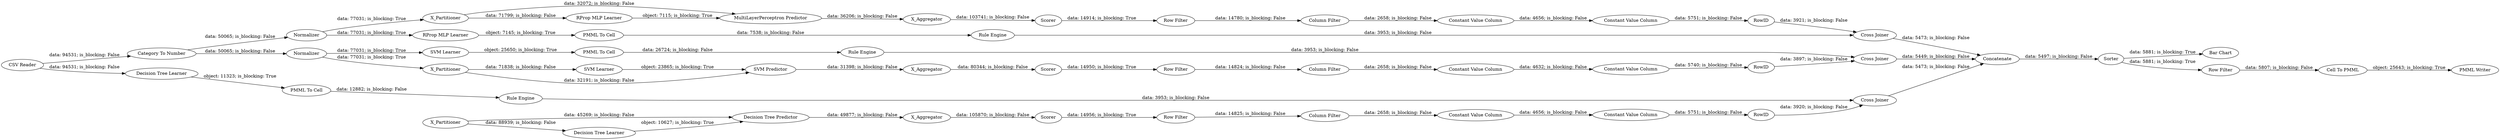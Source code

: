 digraph {
	"-968129179657957449_39" [label=Scorer]
	"-4771707933311320712_41" [label=Scorer]
	"5936995579961380165_33" [label="SVM Learner"]
	"5739428984595429547_293" [label=RowID]
	"-8998581198948376456_58" [label="Category To Number"]
	"-4968182895099650570_292" [label="Constant Value Column"]
	"-4968182895099650570_9" [label="Row Filter"]
	"5936995579961380165_34" [label="PMML To Cell"]
	"-4771707933311320712_31" [label="SVM Learner"]
	"-6611946326094255111_34" [label="Rule Engine"]
	"5490587298082490630_292" [label="Constant Value Column"]
	"5739428984595429547_9" [label="Row Filter"]
	"7181138854488270915_34" [label="Rule Engine"]
	"-4968182895099650570_293" [label=RowID]
	"5316419259339135300_7" [label=X_Aggregator]
	"-4771707933311320712_7" [label=X_Aggregator]
	"-968129179657957449_7" [label=X_Aggregator]
	"-6611946326094255111_28" [label="PMML To Cell"]
	"-4968182895099650570_290" [label="Constant Value Column"]
	"5316419259339135300_32" [label="MultiLayerPerceptron Predictor"]
	"-4771707933311320712_39" [label="Cross Joiner"]
	"5316419259339135300_31" [label="RProp MLP Learner"]
	"5490587298082490630_293" [label=RowID]
	"-8998581198948376456_60" [label=Concatenate]
	"-8998581198948376456_59" [label="Bar Chart"]
	"-968129179657957449_32" [label="Decision Tree Predictor"]
	"5316419259339135300_40" [label=Scorer]
	"-4771707933311320712_2" [label=X_Partitioner]
	"5936995579961380165_35" [label="Rule Engine"]
	"-8998581198948376456_52" [label=Sorter]
	"7181138854488270915_22" [label="PMML To Cell"]
	"5490587298082490630_294" [label="Column Filter"]
	"5316419259339135300_38" [label="Cross Joiner"]
	"-8998581198948376456_54" [label="Cell To PMML"]
	"-8998581198948376456_62" [label="CSV Reader"]
	"-8998581198948376456_53" [label="Row Filter"]
	"5316419259339135300_2" [label=X_Partitioner]
	"5490587298082490630_290" [label="Constant Value Column"]
	"-968129179657957449_31" [label="Decision Tree Learner"]
	"-4771707933311320712_32" [label="SVM Predictor"]
	"-4968182895099650570_294" [label="Column Filter"]
	"-968129179657957449_38" [label="Cross Joiner"]
	"-8998581198948376456_63" [label="PMML Writer"]
	"5490587298082490630_9" [label="Row Filter"]
	"5316419259339135300_39" [label=Normalizer]
	"5739428984595429547_294" [label="Column Filter"]
	"-6611946326094255111_33" [label="Decision Tree Learner"]
	"7181138854488270915_35" [label="RProp MLP Learner"]
	"-4771707933311320712_40" [label=Normalizer]
	"5739428984595429547_292" [label="Constant Value Column"]
	"5739428984595429547_290" [label="Constant Value Column"]
	"-968129179657957449_2" [label=X_Partitioner]
	"-4968182895099650570_294" -> "-4968182895099650570_290" [label="data: 2658; is_blocking: False"]
	"5490587298082490630_9" -> "5490587298082490630_294" [label="data: 14825; is_blocking: False"]
	"5316419259339135300_2" -> "5316419259339135300_31" [label="data: 71799; is_blocking: False"]
	"-8998581198948376456_62" -> "-6611946326094255111_33" [label="data: 94531; is_blocking: False"]
	"7181138854488270915_34" -> "5316419259339135300_38" [label="data: 3953; is_blocking: False"]
	"5316419259339135300_7" -> "5316419259339135300_40" [label="data: 103741; is_blocking: False"]
	"5936995579961380165_35" -> "-4771707933311320712_39" [label="data: 3953; is_blocking: False"]
	"-4771707933311320712_31" -> "-4771707933311320712_32" [label="object: 23865; is_blocking: True"]
	"-8998581198948376456_53" -> "-8998581198948376456_54" [label="data: 5807; is_blocking: False"]
	"-968129179657957449_32" -> "-968129179657957449_7" [label="data: 49877; is_blocking: False"]
	"7181138854488270915_22" -> "7181138854488270915_34" [label="data: 7538; is_blocking: False"]
	"-8998581198948376456_54" -> "-8998581198948376456_63" [label="object: 25643; is_blocking: True"]
	"-4771707933311320712_2" -> "-4771707933311320712_32" [label="data: 32191; is_blocking: False"]
	"5316419259339135300_40" -> "-4968182895099650570_9" [label="data: 14914; is_blocking: True"]
	"-4968182895099650570_293" -> "5316419259339135300_38" [label="data: 3921; is_blocking: False"]
	"5936995579961380165_33" -> "5936995579961380165_34" [label="object: 25650; is_blocking: True"]
	"-968129179657957449_2" -> "-968129179657957449_32" [label="data: 45269; is_blocking: False"]
	"5739428984595429547_292" -> "5739428984595429547_293" [label="data: 5740; is_blocking: False"]
	"-968129179657957449_2" -> "-968129179657957449_31" [label="data: 88939; is_blocking: False"]
	"-968129179657957449_31" -> "-968129179657957449_32" [label="object: 10627; is_blocking: True"]
	"-8998581198948376456_52" -> "-8998581198948376456_53" [label="data: 5881; is_blocking: True"]
	"5739428984595429547_9" -> "5739428984595429547_294" [label="data: 14824; is_blocking: False"]
	"5490587298082490630_294" -> "5490587298082490630_290" [label="data: 2658; is_blocking: False"]
	"-968129179657957449_39" -> "5490587298082490630_9" [label="data: 14956; is_blocking: True"]
	"-6611946326094255111_34" -> "-968129179657957449_38" [label="data: 3953; is_blocking: False"]
	"5316419259339135300_38" -> "-8998581198948376456_60" [label="data: 5473; is_blocking: False"]
	"-4771707933311320712_32" -> "-4771707933311320712_7" [label="data: 31398; is_blocking: False"]
	"-968129179657957449_38" -> "-8998581198948376456_60" [label="data: 5473; is_blocking: False"]
	"5490587298082490630_292" -> "5490587298082490630_293" [label="data: 5751; is_blocking: False"]
	"5316419259339135300_32" -> "5316419259339135300_7" [label="data: 36206; is_blocking: False"]
	"5316419259339135300_2" -> "5316419259339135300_32" [label="data: 32072; is_blocking: False"]
	"5936995579961380165_34" -> "5936995579961380165_35" [label="data: 26724; is_blocking: False"]
	"-6611946326094255111_28" -> "-6611946326094255111_34" [label="data: 12882; is_blocking: False"]
	"-8998581198948376456_58" -> "-4771707933311320712_40" [label="data: 50065; is_blocking: False"]
	"-4771707933311320712_39" -> "-8998581198948376456_60" [label="data: 5449; is_blocking: False"]
	"5739428984595429547_290" -> "5739428984595429547_292" [label="data: 4632; is_blocking: False"]
	"-8998581198948376456_60" -> "-8998581198948376456_52" [label="data: 5497; is_blocking: False"]
	"-4771707933311320712_7" -> "-4771707933311320712_41" [label="data: 80344; is_blocking: False"]
	"-4968182895099650570_290" -> "-4968182895099650570_292" [label="data: 4656; is_blocking: False"]
	"5316419259339135300_31" -> "5316419259339135300_32" [label="object: 7115; is_blocking: True"]
	"7181138854488270915_35" -> "7181138854488270915_22" [label="object: 7145; is_blocking: True"]
	"5739428984595429547_294" -> "5739428984595429547_290" [label="data: 2658; is_blocking: False"]
	"-8998581198948376456_58" -> "5316419259339135300_39" [label="data: 50065; is_blocking: False"]
	"-4771707933311320712_40" -> "-4771707933311320712_2" [label="data: 77031; is_blocking: True"]
	"-4968182895099650570_292" -> "-4968182895099650570_293" [label="data: 5751; is_blocking: False"]
	"5316419259339135300_39" -> "7181138854488270915_35" [label="data: 77031; is_blocking: True"]
	"-968129179657957449_7" -> "-968129179657957449_39" [label="data: 105870; is_blocking: False"]
	"-4968182895099650570_9" -> "-4968182895099650570_294" [label="data: 14780; is_blocking: False"]
	"5739428984595429547_293" -> "-4771707933311320712_39" [label="data: 3897; is_blocking: False"]
	"5316419259339135300_39" -> "5316419259339135300_2" [label="data: 77031; is_blocking: True"]
	"-4771707933311320712_40" -> "5936995579961380165_33" [label="data: 77031; is_blocking: True"]
	"5490587298082490630_293" -> "-968129179657957449_38" [label="data: 3920; is_blocking: False"]
	"-8998581198948376456_52" -> "-8998581198948376456_59" [label="data: 5881; is_blocking: True"]
	"-8998581198948376456_62" -> "-8998581198948376456_58" [label="data: 94531; is_blocking: False"]
	"-4771707933311320712_41" -> "5739428984595429547_9" [label="data: 14950; is_blocking: True"]
	"5490587298082490630_290" -> "5490587298082490630_292" [label="data: 4656; is_blocking: False"]
	"-4771707933311320712_2" -> "-4771707933311320712_31" [label="data: 71838; is_blocking: False"]
	"-6611946326094255111_33" -> "-6611946326094255111_28" [label="object: 11323; is_blocking: True"]
	rankdir=LR
}

